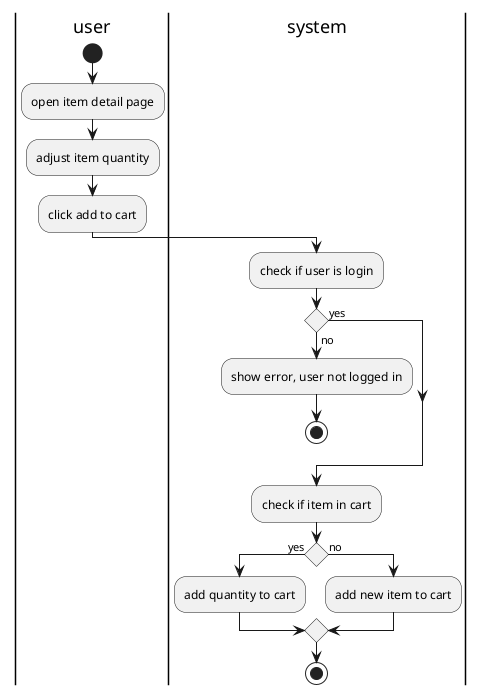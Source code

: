 @startuml add to cart

|user|
start
:open item detail page;
:adjust item quantity;
:click add to cart;
|system|
:check if user is login;
if() then (no)
:show error, user not logged in;
stop
else (yes)
endif

:check if item in cart;
if() then (yes)
:add quantity to cart;
else (no)
:add new item to cart;
endif
stop

@enduml
